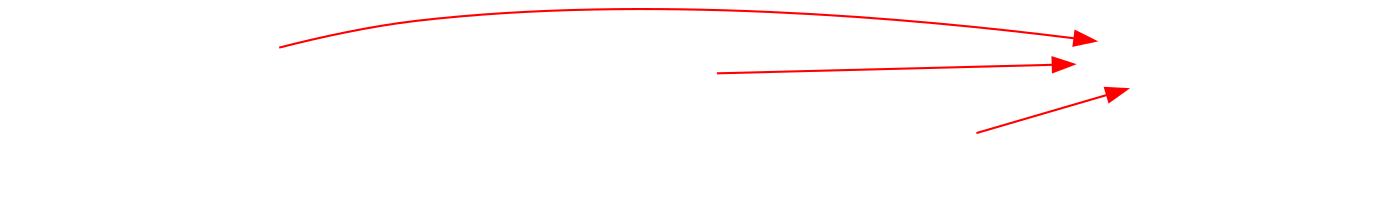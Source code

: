 digraph {
    bgcolor=transparent;
    /* bgcolor=black; */
    rankdir=LR;

    node [color=White, fontcolor=White];
    edge [color=White];

    Visualisation[label="Visualisation!"];

    "Data collection" -> Manipulation;
    Manipulation -> "Data collection";
    Manipulation -> Analysis;
    Analysis -> Visualisation[color=red];
    Analysis -> Manipulation;
    Analysis -> "Data collection";

    "Data collection" -> Visualisation[color=red];
    Manipulation -> Visualisation[color=red];
}
